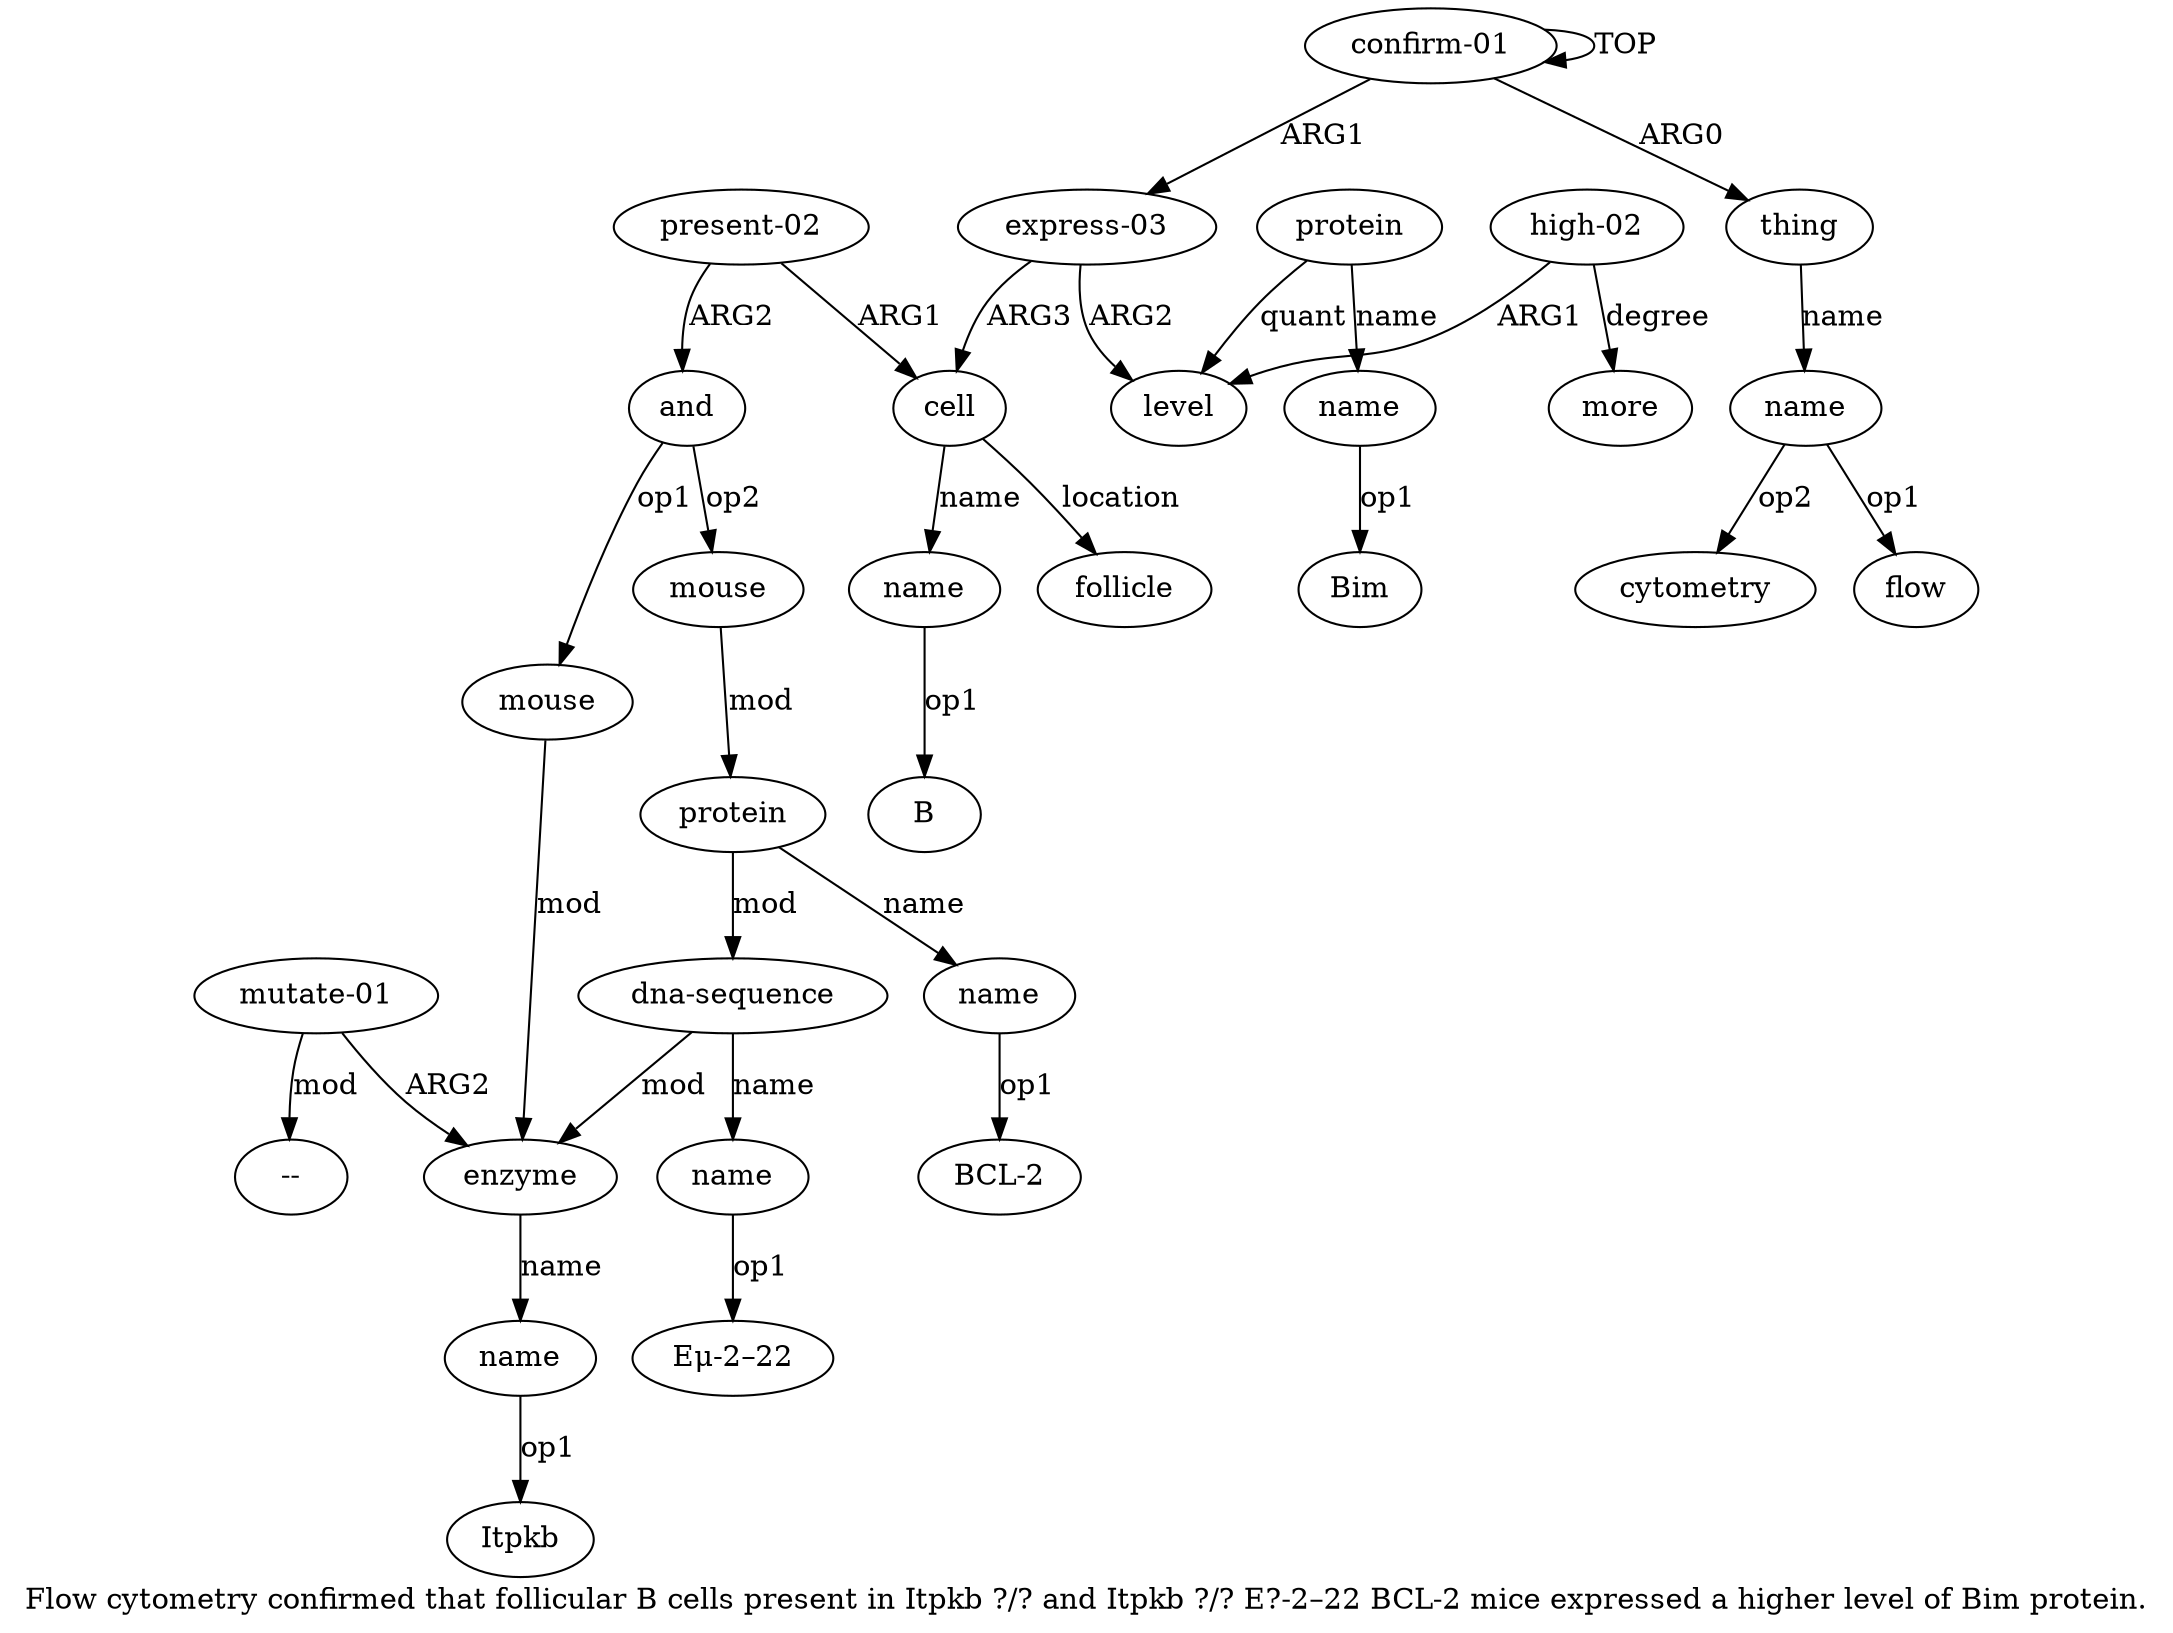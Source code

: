 digraph  {
	graph [label="Flow cytometry confirmed that follicular B cells present in Itpkb ?/? and Itpkb ?/? E?-2–22 BCL-2 mice expressed a higher level \
of Bim protein."];
	node [label="\N"];
	a20	 [color=black,
		gold_ind=20,
		gold_label="dna-sequence",
		label="dna-sequence",
		test_ind=20,
		test_label="dna-sequence"];
	a21	 [color=black,
		gold_ind=21,
		gold_label=name,
		label=name,
		test_ind=21,
		test_label=name];
	a20 -> a21 [key=0,
	color=black,
	gold_label=name,
	label=name,
	test_label=name];
a14 [color=black,
	gold_ind=14,
	gold_label=enzyme,
	label=enzyme,
	test_ind=14,
	test_label=enzyme];
a20 -> a14 [key=0,
color=black,
gold_label=mod,
label=mod,
test_label=mod];
"a21 Eμ-2–22" [color=black,
gold_ind=-1,
gold_label="Eμ-2–22",
label="Eμ-2–22",
test_ind=-1,
test_label="Eμ-2–22"];
a21 -> "a21 Eμ-2–22" [key=0,
color=black,
gold_label=op1,
label=op1,
test_label=op1];
a22 [color=black,
gold_ind=22,
gold_label=follicle,
label=follicle,
test_ind=22,
test_label=follicle];
"a2 flow" [color=black,
gold_ind=-1,
gold_label=flow,
label=flow,
test_ind=-1,
test_label=flow];
"a10 B" [color=black,
gold_ind=-1,
gold_label=B,
label=B,
test_ind=-1,
test_label=B];
a15 [color=black,
gold_ind=15,
gold_label=name,
label=name,
test_ind=15,
test_label=name];
"a15 Itpkb" [color=black,
gold_ind=-1,
gold_label=Itpkb,
label=Itpkb,
test_ind=-1,
test_label=Itpkb];
a15 -> "a15 Itpkb" [key=0,
color=black,
gold_label=op1,
label=op1,
test_label=op1];
a14 -> a15 [key=0,
color=black,
gold_label=name,
label=name,
test_label=name];
a17 [color=black,
gold_ind=17,
gold_label=mouse,
label=mouse,
test_ind=17,
test_label=mouse];
a18 [color=black,
gold_ind=18,
gold_label=protein,
label=protein,
test_ind=18,
test_label=protein];
a17 -> a18 [key=0,
color=black,
gold_label=mod,
label=mod,
test_label=mod];
a16 [color=black,
gold_ind=16,
gold_label="mutate-01",
label="mutate-01",
test_ind=16,
test_label="mutate-01"];
a16 -> a14 [key=0,
color=black,
gold_label=ARG2,
label=ARG2,
test_label=ARG2];
"a16 --" [color=black,
gold_ind=-1,
gold_label="--",
label="--",
test_ind=-1,
test_label="--"];
a16 -> "a16 --" [key=0,
color=black,
gold_label=mod,
label=mod,
test_label=mod];
a11 [color=black,
gold_ind=11,
gold_label="present-02",
label="present-02",
test_ind=11,
test_label="present-02"];
a12 [color=black,
gold_ind=12,
gold_label=and,
label=and,
test_ind=12,
test_label=and];
a11 -> a12 [key=0,
color=black,
gold_label=ARG2,
label=ARG2,
test_label=ARG2];
a9 [color=black,
gold_ind=9,
gold_label=cell,
label=cell,
test_ind=9,
test_label=cell];
a11 -> a9 [key=0,
color=black,
gold_label=ARG1,
label=ARG1,
test_label=ARG1];
a10 [color=black,
gold_ind=10,
gold_label=name,
label=name,
test_ind=10,
test_label=name];
a10 -> "a10 B" [key=0,
color=black,
gold_label=op1,
label=op1,
test_label=op1];
a13 [color=black,
gold_ind=13,
gold_label=mouse,
label=mouse,
test_ind=13,
test_label=mouse];
a13 -> a14 [key=0,
color=black,
gold_label=mod,
label=mod,
test_label=mod];
a12 -> a17 [key=0,
color=black,
gold_label=op2,
label=op2,
test_label=op2];
a12 -> a13 [key=0,
color=black,
gold_label=op1,
label=op1,
test_label=op1];
a19 [color=black,
gold_ind=19,
gold_label=name,
label=name,
test_ind=19,
test_label=name];
"a19 BCL-2" [color=black,
gold_ind=-1,
gold_label="BCL-2",
label="BCL-2",
test_ind=-1,
test_label="BCL-2"];
a19 -> "a19 BCL-2" [key=0,
color=black,
gold_label=op1,
label=op1,
test_label=op1];
a18 -> a20 [key=0,
color=black,
gold_label=mod,
label=mod,
test_label=mod];
a18 -> a19 [key=0,
color=black,
gold_label=name,
label=name,
test_label=name];
"a2 cytometry" [color=black,
gold_ind=-1,
gold_label=cytometry,
label=cytometry,
test_ind=-1,
test_label=cytometry];
a1 [color=black,
gold_ind=1,
gold_label=thing,
label=thing,
test_ind=1,
test_label=thing];
a2 [color=black,
gold_ind=2,
gold_label=name,
label=name,
test_ind=2,
test_label=name];
a1 -> a2 [key=0,
color=black,
gold_label=name,
label=name,
test_label=name];
a0 [color=black,
gold_ind=0,
gold_label="confirm-01",
label="confirm-01",
test_ind=0,
test_label="confirm-01"];
a0 -> a1 [key=0,
color=black,
gold_label=ARG0,
label=ARG0,
test_label=ARG0];
a0 -> a0 [key=0,
color=black,
gold_label=TOP,
label=TOP,
test_label=TOP];
a3 [color=black,
gold_ind=3,
gold_label="express-03",
label="express-03",
test_ind=3,
test_label="express-03"];
a0 -> a3 [key=0,
color=black,
gold_label=ARG1,
label=ARG1,
test_label=ARG1];
a4 [color=black,
gold_ind=4,
gold_label=level,
label=level,
test_ind=4,
test_label=level];
a3 -> a4 [key=0,
color=black,
gold_label=ARG2,
label=ARG2,
test_label=ARG2];
a3 -> a9 [key=0,
color=black,
gold_label=ARG3,
label=ARG3,
test_label=ARG3];
a2 -> "a2 flow" [key=0,
color=black,
gold_label=op1,
label=op1,
test_label=op1];
a2 -> "a2 cytometry" [key=0,
color=black,
gold_label=op2,
label=op2,
test_label=op2];
a5 [color=black,
gold_ind=5,
gold_label=protein,
label=protein,
test_ind=5,
test_label=protein];
a5 -> a4 [key=0,
color=black,
gold_label=quant,
label=quant,
test_label=quant];
a6 [color=black,
gold_ind=6,
gold_label=name,
label=name,
test_ind=6,
test_label=name];
a5 -> a6 [key=0,
color=black,
gold_label=name,
label=name,
test_label=name];
a7 [color=black,
gold_ind=7,
gold_label="high-02",
label="high-02",
test_ind=7,
test_label="high-02"];
a7 -> a4 [key=0,
color=black,
gold_label=ARG1,
label=ARG1,
test_label=ARG1];
a8 [color=black,
gold_ind=8,
gold_label=more,
label=more,
test_ind=8,
test_label=more];
a7 -> a8 [key=0,
color=black,
gold_label=degree,
label=degree,
test_label=degree];
"a6 Bim" [color=black,
gold_ind=-1,
gold_label=Bim,
label=Bim,
test_ind=-1,
test_label=Bim];
a6 -> "a6 Bim" [key=0,
color=black,
gold_label=op1,
label=op1,
test_label=op1];
a9 -> a22 [key=0,
color=black,
gold_label=location,
label=location,
test_label=location];
a9 -> a10 [key=0,
color=black,
gold_label=name,
label=name,
test_label=name];
}
